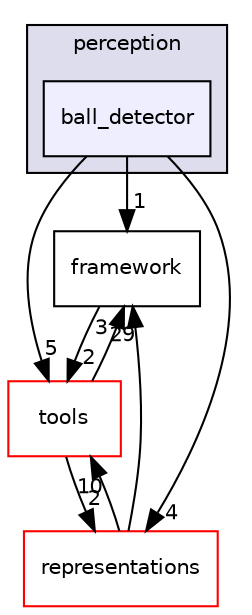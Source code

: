 digraph "source/dnt/modules/perception/ball_detector" {
  compound=true
  node [ fontsize="10", fontname="Helvetica"];
  edge [ labelfontsize="10", labelfontname="Helvetica"];
  subgraph clusterdir_901e1d06eca60fab0c757859e00e84e9 {
    graph [ bgcolor="#ddddee", pencolor="black", label="perception" fontname="Helvetica", fontsize="10", URL="dir_901e1d06eca60fab0c757859e00e84e9.html"]
  dir_7d800ace9d26dfc98816b006294b0db9 [shape=box, label="ball_detector", style="filled", fillcolor="#eeeeff", pencolor="black", URL="dir_7d800ace9d26dfc98816b006294b0db9.html"];
  }
  dir_d108a8a52eeac75b0e597769f03f48e5 [shape=box label="framework" URL="dir_d108a8a52eeac75b0e597769f03f48e5.html"];
  dir_5d0042f909018ce5a6e6ef6ccdf4504c [shape=box label="tools" fillcolor="white" style="filled" color="red" URL="dir_5d0042f909018ce5a6e6ef6ccdf4504c.html"];
  dir_ffe3ad53f1ced0e013eef8ad4adffcb5 [shape=box label="representations" fillcolor="white" style="filled" color="red" URL="dir_ffe3ad53f1ced0e013eef8ad4adffcb5.html"];
  dir_d108a8a52eeac75b0e597769f03f48e5->dir_5d0042f909018ce5a6e6ef6ccdf4504c [headlabel="2", labeldistance=1.5 headhref="dir_000003_000037.html"];
  dir_7d800ace9d26dfc98816b006294b0db9->dir_d108a8a52eeac75b0e597769f03f48e5 [headlabel="1", labeldistance=1.5 headhref="dir_000022_000003.html"];
  dir_7d800ace9d26dfc98816b006294b0db9->dir_5d0042f909018ce5a6e6ef6ccdf4504c [headlabel="5", labeldistance=1.5 headhref="dir_000022_000037.html"];
  dir_7d800ace9d26dfc98816b006294b0db9->dir_ffe3ad53f1ced0e013eef8ad4adffcb5 [headlabel="4", labeldistance=1.5 headhref="dir_000022_000027.html"];
  dir_5d0042f909018ce5a6e6ef6ccdf4504c->dir_d108a8a52eeac75b0e597769f03f48e5 [headlabel="3", labeldistance=1.5 headhref="dir_000037_000003.html"];
  dir_5d0042f909018ce5a6e6ef6ccdf4504c->dir_ffe3ad53f1ced0e013eef8ad4adffcb5 [headlabel="2", labeldistance=1.5 headhref="dir_000037_000027.html"];
  dir_ffe3ad53f1ced0e013eef8ad4adffcb5->dir_d108a8a52eeac75b0e597769f03f48e5 [headlabel="29", labeldistance=1.5 headhref="dir_000027_000003.html"];
  dir_ffe3ad53f1ced0e013eef8ad4adffcb5->dir_5d0042f909018ce5a6e6ef6ccdf4504c [headlabel="10", labeldistance=1.5 headhref="dir_000027_000037.html"];
}
